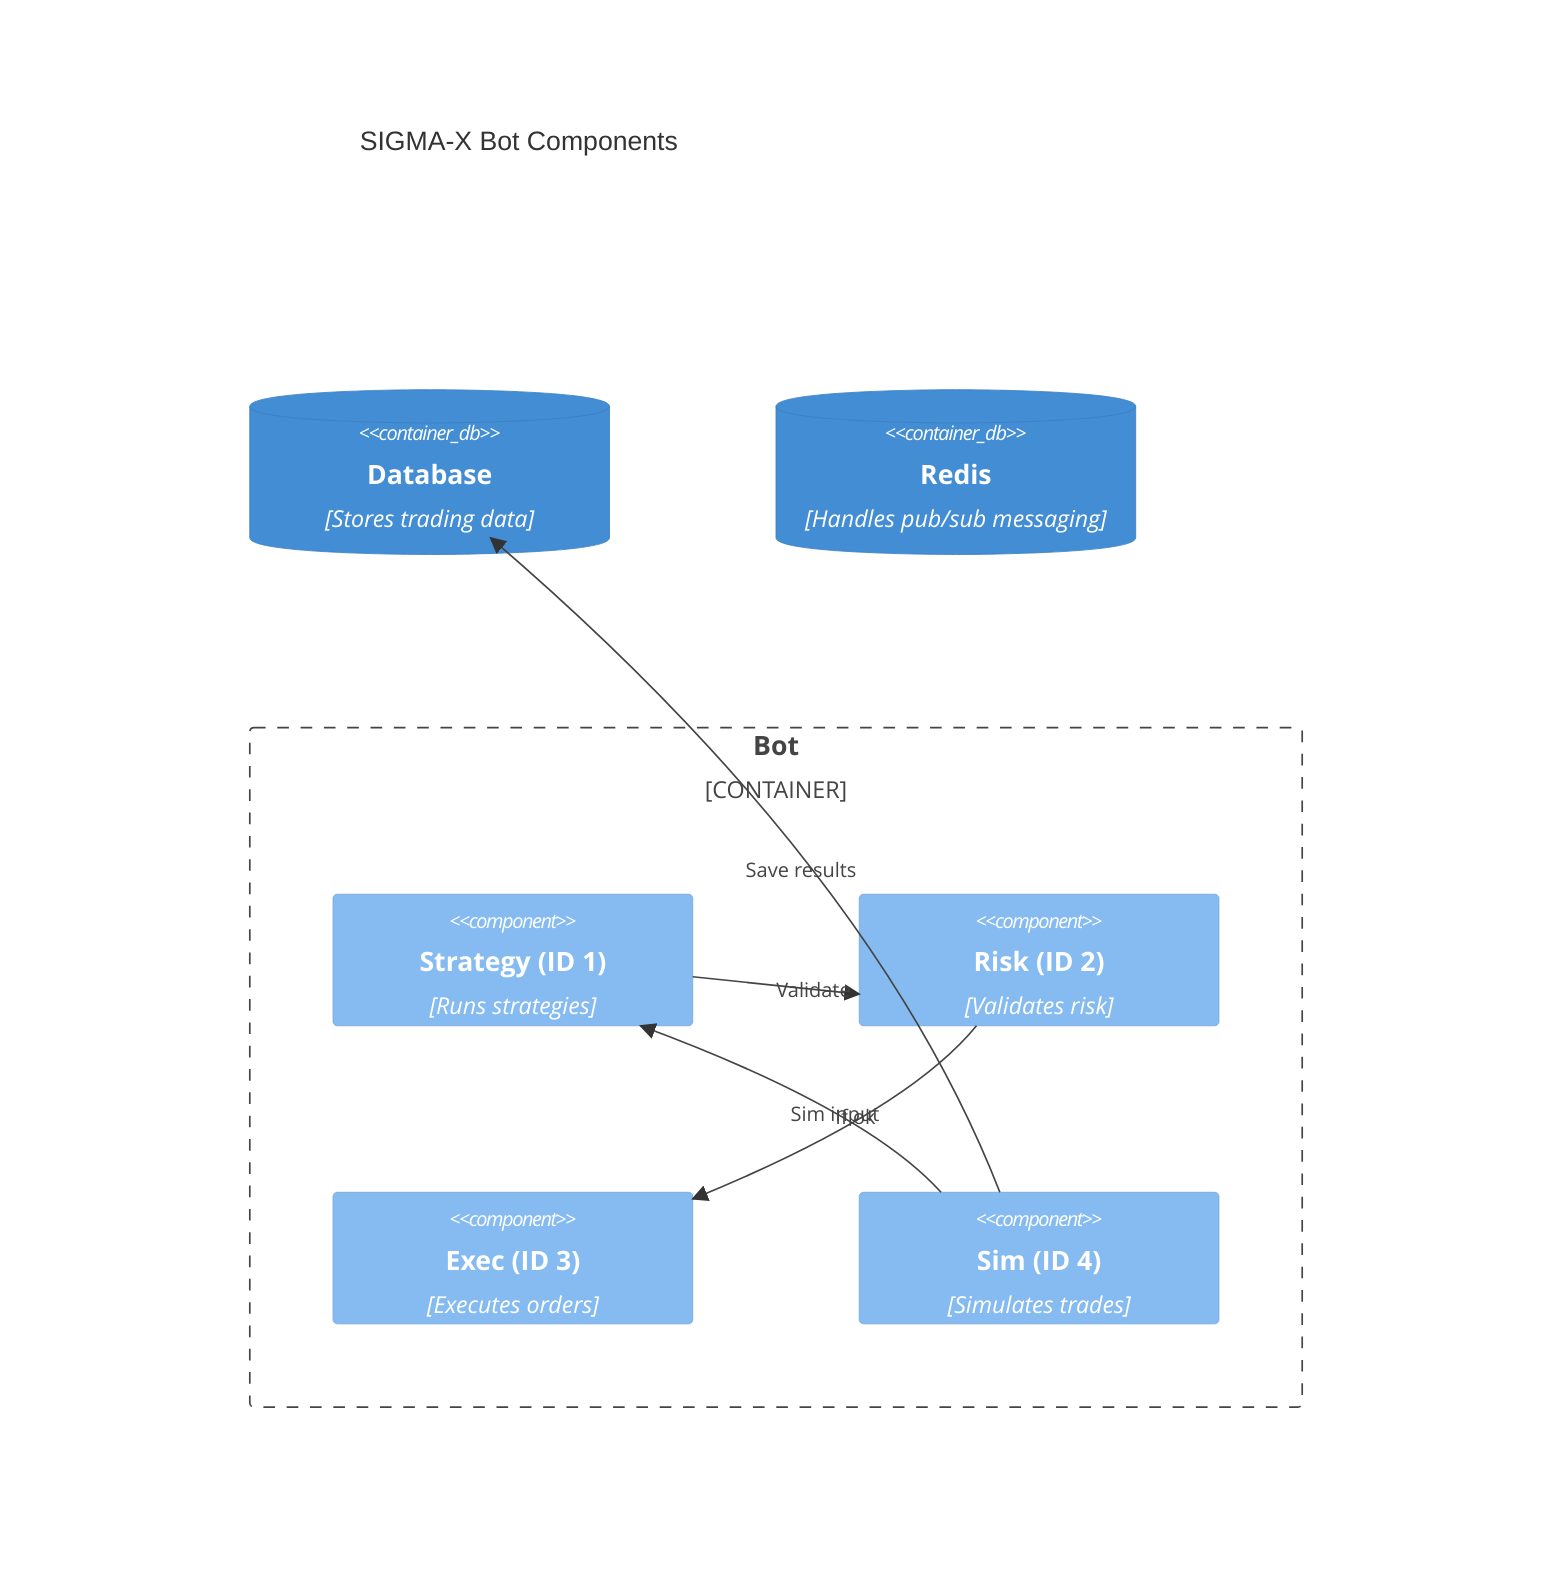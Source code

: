 C4Component
title SIGMA-X Bot Components

Container_Boundary(bot, "Bot") {
    Component(strat, "Strategy (ID 1)", "Runs strategies")
    Component(risk, "Risk (ID 2)", "Validates risk")
    Component(exec, "Exec (ID 3)", "Executes orders")
    Component(sim, "Sim (ID 4)", "Simulates trades")
}

ContainerDb(db, "Database", "Stores trading data")
ContainerDb(redis, "Redis", "Handles pub/sub messaging")

Rel(strat, risk, "Validate")
Rel(risk, exec, "If ok")
Rel(sim, strat, "Sim input")
Rel(sim, db, "Save results")